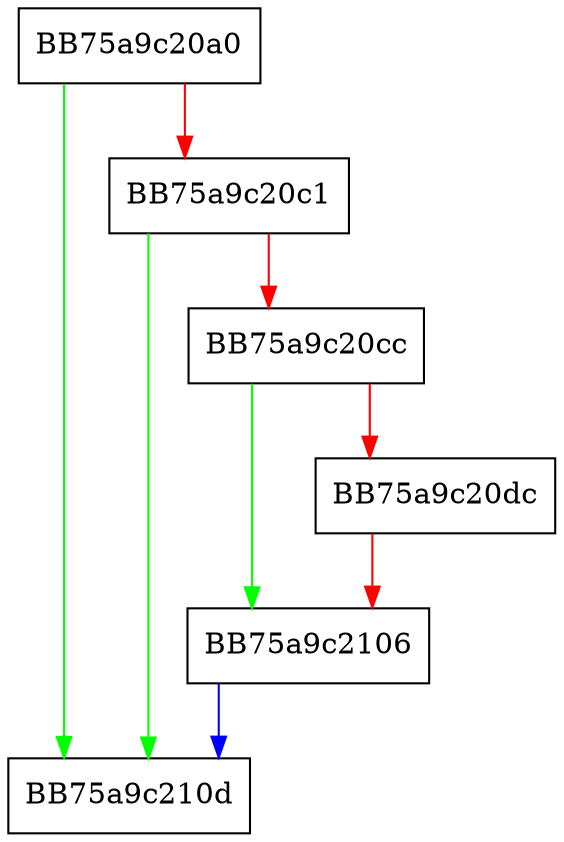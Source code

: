 digraph _Do_call {
  node [shape="box"];
  graph [splines=ortho];
  BB75a9c20a0 -> BB75a9c210d [color="green"];
  BB75a9c20a0 -> BB75a9c20c1 [color="red"];
  BB75a9c20c1 -> BB75a9c210d [color="green"];
  BB75a9c20c1 -> BB75a9c20cc [color="red"];
  BB75a9c20cc -> BB75a9c2106 [color="green"];
  BB75a9c20cc -> BB75a9c20dc [color="red"];
  BB75a9c20dc -> BB75a9c2106 [color="red"];
  BB75a9c2106 -> BB75a9c210d [color="blue"];
}